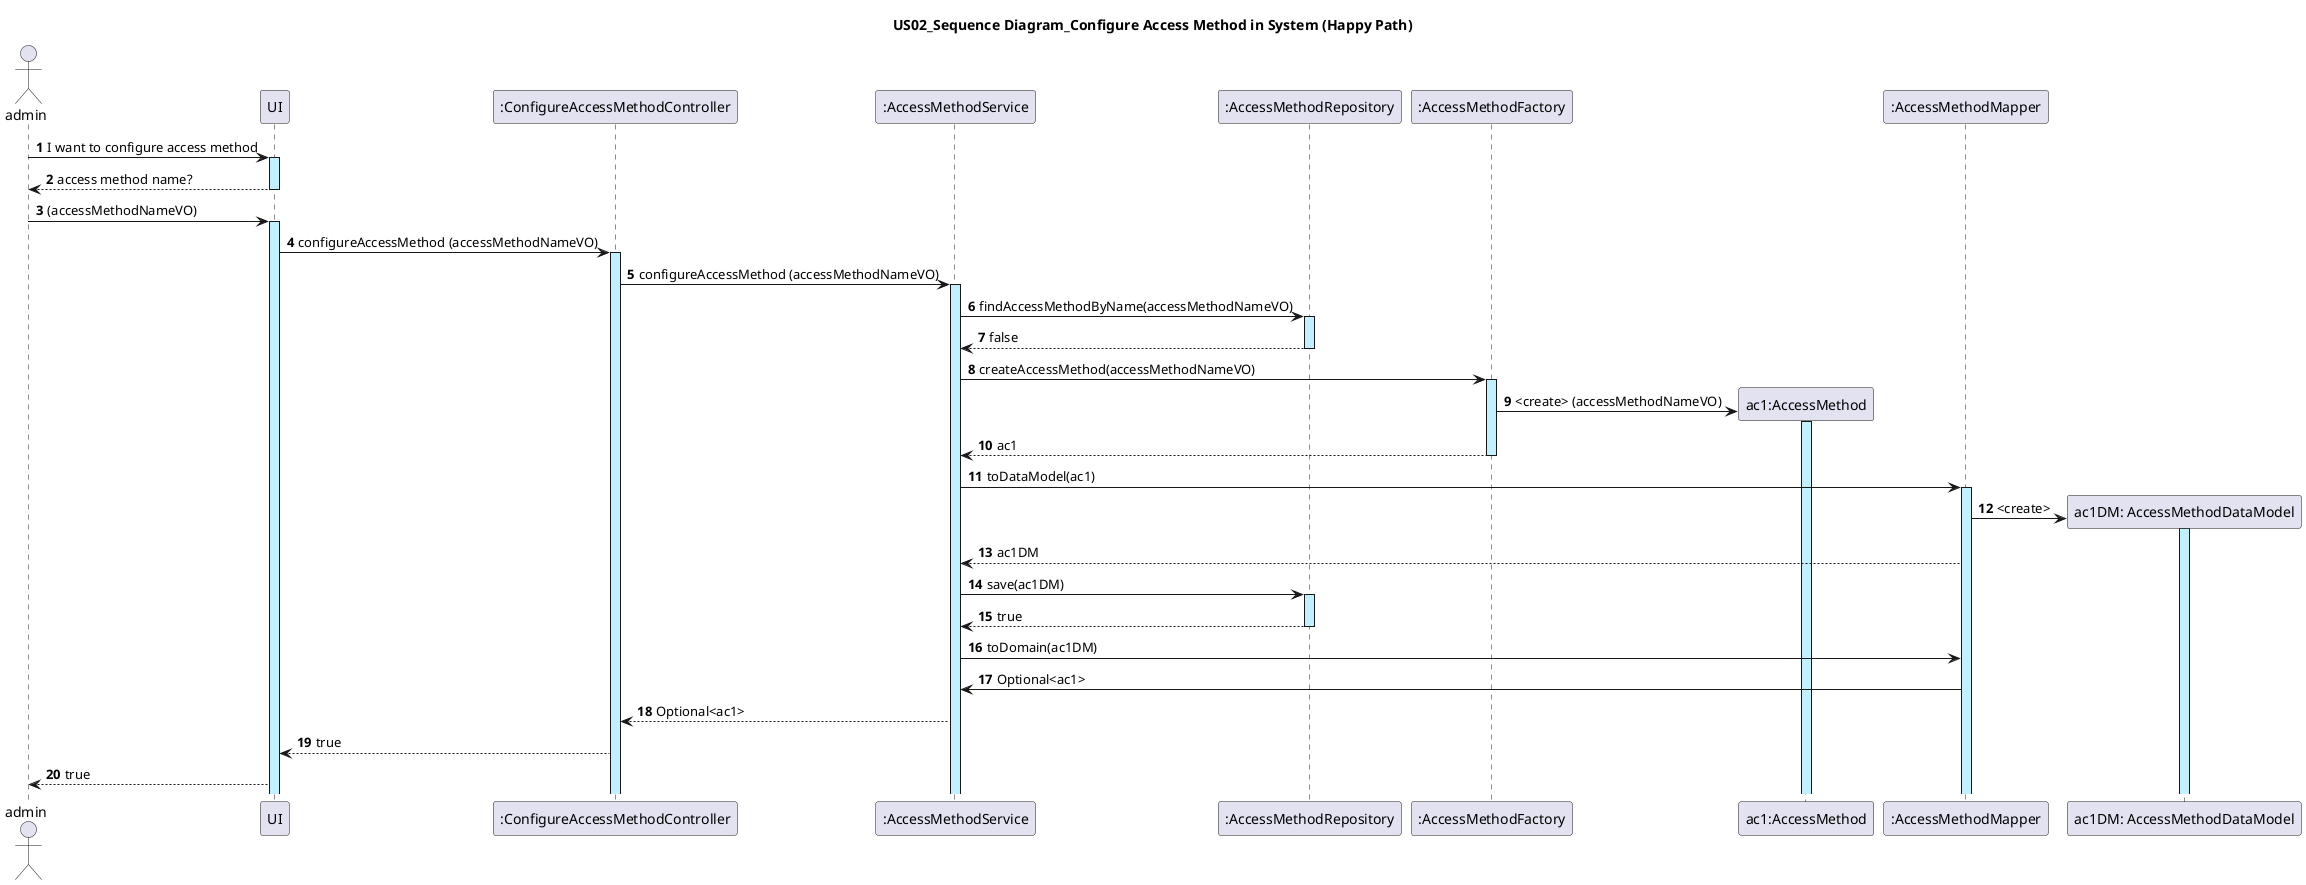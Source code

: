@startuml
actor admin
autonumber

title: US02_Sequence Diagram_Configure Access Method in System (Happy Path)

admin -> UI ++ #application : I want to configure access method
UI --> admin -- : access method name?
admin -> UI ++ #application :(accessMethodNameVO)
UI -> ":ConfigureAccessMethodController" as ConfigureAccessMethodController ++ #application : configureAccessMethod (accessMethodNameVO)


ConfigureAccessMethodController -> ":AccessMethodService" ++ #application : configureAccessMethod (accessMethodNameVO)
":AccessMethodService" -> ":AccessMethodRepository" ++ #application:  findAccessMethodByName(accessMethodNameVO)
":AccessMethodRepository" --> ":AccessMethodService" -- #application: false
":AccessMethodService" -> ":AccessMethodFactory" as AccessMethodFactory ++ #application: createAccessMethod(accessMethodNameVO)
create "ac1:AccessMethod" as AccessMethod
AccessMethodFactory -> AccessMethod  ++ #application  : <create> (accessMethodNameVO)
AccessMethodFactory --> ":AccessMethodService" -- : ac1
":AccessMethodService" -> ":AccessMethodMapper" ++ #application: toDataModel(ac1)
create "ac1DM: AccessMethodDataModel" as AccessMethodDataModel
":AccessMethodMapper" -> AccessMethodDataModel ++ #application: <create>
":AccessMethodMapper" --> ":AccessMethodService" : ac1DM
":AccessMethodService" -> ":AccessMethodRepository" ++ #application: save(ac1DM)
":AccessMethodRepository" --> ":AccessMethodService" --: true
":AccessMethodService" -> ":AccessMethodMapper": toDomain(ac1DM)
":AccessMethodMapper" -> ":AccessMethodService": Optional<ac1>
":AccessMethodService" --> ConfigureAccessMethodController: Optional<ac1>
ConfigureAccessMethodController --> UI: true
UI --> admin: true
@enduml